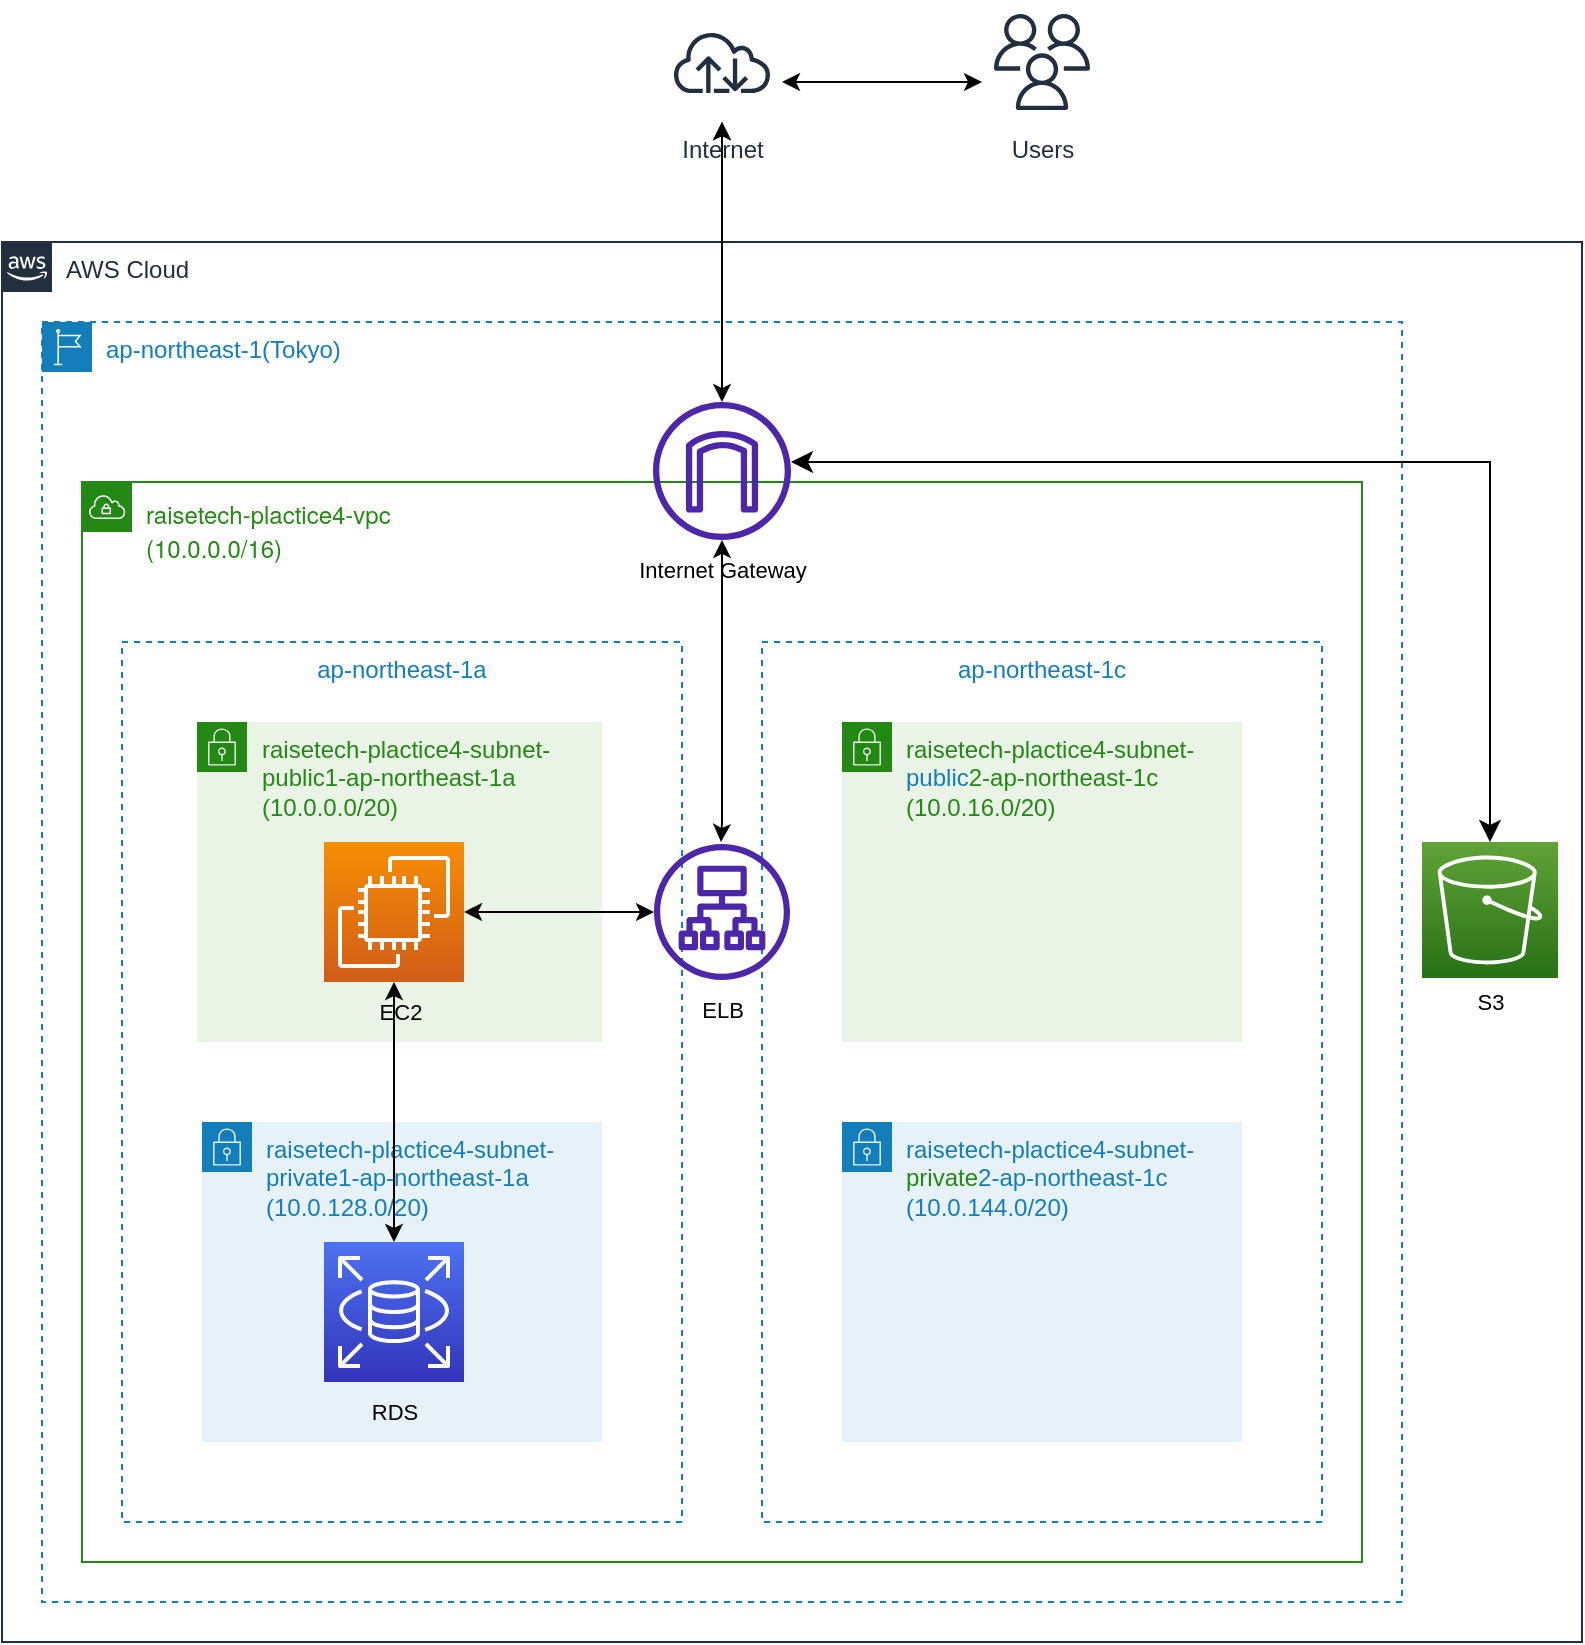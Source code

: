 <mxfile version="20.8.23" type="github"><diagram id="Oy1z0vKiiNwIBGVkZgbe" name="ページ1"><mxGraphModel dx="954" dy="616" grid="1" gridSize="10" guides="1" tooltips="1" connect="1" arrows="1" fold="1" page="1" pageScale="1" pageWidth="827" pageHeight="1169" math="0" shadow="0"><root><mxCell id="0"/><mxCell id="1" parent="0"/><mxCell id="emHZ0ayzDIQ8x28v6bJh-1" value="AWS Cloud" style="points=[[0,0],[0.25,0],[0.5,0],[0.75,0],[1,0],[1,0.25],[1,0.5],[1,0.75],[1,1],[0.75,1],[0.5,1],[0.25,1],[0,1],[0,0.75],[0,0.5],[0,0.25]];outlineConnect=0;gradientColor=none;html=1;whiteSpace=wrap;fontSize=12;fontStyle=0;container=1;pointerEvents=0;collapsible=0;recursiveResize=0;shape=mxgraph.aws4.group;grIcon=mxgraph.aws4.group_aws_cloud_alt;strokeColor=#232F3E;fillColor=none;verticalAlign=top;align=left;spacingLeft=30;fontColor=#232F3E;dashed=0;" parent="1" vertex="1"><mxGeometry x="40" y="200" width="790" height="700" as="geometry"/></mxCell><mxCell id="emHZ0ayzDIQ8x28v6bJh-2" value="ap-northeast-1(Tokyo)" style="points=[[0,0],[0.25,0],[0.5,0],[0.75,0],[1,0],[1,0.25],[1,0.5],[1,0.75],[1,1],[0.75,1],[0.5,1],[0.25,1],[0,1],[0,0.75],[0,0.5],[0,0.25]];outlineConnect=0;gradientColor=none;html=1;whiteSpace=wrap;fontSize=12;fontStyle=0;container=1;pointerEvents=0;collapsible=0;recursiveResize=0;shape=mxgraph.aws4.group;grIcon=mxgraph.aws4.group_region;strokeColor=#147EBA;fillColor=none;verticalAlign=top;align=left;spacingLeft=30;fontColor=#147EBA;dashed=1;" parent="emHZ0ayzDIQ8x28v6bJh-1" vertex="1"><mxGeometry x="20" y="40" width="680" height="640" as="geometry"/></mxCell><mxCell id="emHZ0ayzDIQ8x28v6bJh-3" value="&lt;p style=&quot;margin: 0px; font-variant-numeric: normal; font-variant-east-asian: normal; font-stretch: normal; line-height: normal; font-family: &amp;quot;Helvetica Neue&amp;quot;;&quot; class=&quot;p1&quot;&gt;&lt;font color=&quot;#248814&quot;&gt;raisetech-plactice4-vpc&lt;/font&gt;&lt;/p&gt;&lt;p style=&quot;margin: 0px; font-variant-numeric: normal; font-variant-east-asian: normal; font-stretch: normal; line-height: normal; font-family: &amp;quot;Helvetica Neue&amp;quot;;&quot; class=&quot;p1&quot;&gt;&lt;font color=&quot;#248814&quot;&gt;(10.0.0.0/16)&lt;/font&gt;&lt;/p&gt;" style="points=[[0,0],[0.25,0],[0.5,0],[0.75,0],[1,0],[1,0.25],[1,0.5],[1,0.75],[1,1],[0.75,1],[0.5,1],[0.25,1],[0,1],[0,0.75],[0,0.5],[0,0.25]];outlineConnect=0;gradientColor=none;html=1;whiteSpace=wrap;fontSize=12;fontStyle=0;container=1;pointerEvents=0;collapsible=0;recursiveResize=0;shape=mxgraph.aws4.group;grIcon=mxgraph.aws4.group_vpc;strokeColor=#248814;fillColor=none;verticalAlign=top;align=left;spacingLeft=30;fontColor=#AAB7B8;dashed=0;" parent="emHZ0ayzDIQ8x28v6bJh-2" vertex="1"><mxGeometry x="20" y="80" width="640" height="540" as="geometry"/></mxCell><mxCell id="emHZ0ayzDIQ8x28v6bJh-4" value="raisetech-plactice4-subnet-private1-ap-northeast-1a&lt;br&gt;(10.0.128.0/20)" style="points=[[0,0],[0.25,0],[0.5,0],[0.75,0],[1,0],[1,0.25],[1,0.5],[1,0.75],[1,1],[0.75,1],[0.5,1],[0.25,1],[0,1],[0,0.75],[0,0.5],[0,0.25]];outlineConnect=0;gradientColor=none;html=1;whiteSpace=wrap;fontSize=12;fontStyle=0;container=1;pointerEvents=0;collapsible=0;recursiveResize=0;shape=mxgraph.aws4.group;grIcon=mxgraph.aws4.group_security_group;grStroke=0;strokeColor=#147EBA;fillColor=#E6F2F8;verticalAlign=top;align=left;spacingLeft=30;fontColor=#147EBA;dashed=0;" parent="emHZ0ayzDIQ8x28v6bJh-3" vertex="1"><mxGeometry x="60" y="320" width="200" height="160" as="geometry"/></mxCell><mxCell id="emHZ0ayzDIQ8x28v6bJh-5" value="ap-northeast-1c" style="fillColor=none;strokeColor=#147EBA;dashed=1;verticalAlign=top;fontStyle=0;fontColor=#147EBA;" parent="emHZ0ayzDIQ8x28v6bJh-3" vertex="1"><mxGeometry x="340" y="80" width="280" height="440" as="geometry"/></mxCell><mxCell id="emHZ0ayzDIQ8x28v6bJh-6" value="ap-northeast-1a" style="fillColor=none;strokeColor=#147EBA;dashed=1;verticalAlign=top;fontStyle=0;fontColor=#147EBA;" parent="emHZ0ayzDIQ8x28v6bJh-3" vertex="1"><mxGeometry x="20" y="80" width="280" height="440" as="geometry"/></mxCell><mxCell id="emHZ0ayzDIQ8x28v6bJh-7" value="raisetech-plactice4-subnet-public1-ap-northeast-1a&lt;br&gt;(10.0.0.0/20)" style="points=[[0,0],[0.25,0],[0.5,0],[0.75,0],[1,0],[1,0.25],[1,0.5],[1,0.75],[1,1],[0.75,1],[0.5,1],[0.25,1],[0,1],[0,0.75],[0,0.5],[0,0.25]];outlineConnect=0;gradientColor=none;html=1;whiteSpace=wrap;fontSize=12;fontStyle=0;container=1;pointerEvents=0;collapsible=0;recursiveResize=0;shape=mxgraph.aws4.group;grIcon=mxgraph.aws4.group_security_group;grStroke=0;strokeColor=#248814;fillColor=#E9F3E6;verticalAlign=top;align=left;spacingLeft=30;fontColor=#248814;dashed=0;" parent="emHZ0ayzDIQ8x28v6bJh-3" vertex="1"><mxGeometry x="57.5" y="120" width="202.5" height="160" as="geometry"/></mxCell><mxCell id="emHZ0ayzDIQ8x28v6bJh-9" value="" style="sketch=0;points=[[0,0,0],[0.25,0,0],[0.5,0,0],[0.75,0,0],[1,0,0],[0,1,0],[0.25,1,0],[0.5,1,0],[0.75,1,0],[1,1,0],[0,0.25,0],[0,0.5,0],[0,0.75,0],[1,0.25,0],[1,0.5,0],[1,0.75,0]];outlineConnect=0;fontColor=#232F3E;gradientColor=#4D72F3;gradientDirection=north;fillColor=#3334B9;strokeColor=#ffffff;dashed=0;verticalLabelPosition=bottom;verticalAlign=top;align=center;html=1;fontSize=12;fontStyle=0;aspect=fixed;shape=mxgraph.aws4.resourceIcon;resIcon=mxgraph.aws4.rds;" parent="emHZ0ayzDIQ8x28v6bJh-3" vertex="1"><mxGeometry x="121" y="380" width="70" height="70" as="geometry"/></mxCell><mxCell id="emHZ0ayzDIQ8x28v6bJh-10" value="" style="sketch=0;points=[[0,0,0],[0.25,0,0],[0.5,0,0],[0.75,0,0],[1,0,0],[0,1,0],[0.25,1,0],[0.5,1,0],[0.75,1,0],[1,1,0],[0,0.25,0],[0,0.5,0],[0,0.75,0],[1,0.25,0],[1,0.5,0],[1,0.75,0]];outlineConnect=0;fontColor=#232F3E;gradientColor=#F78E04;gradientDirection=north;fillColor=#D05C17;strokeColor=#ffffff;dashed=0;verticalLabelPosition=bottom;verticalAlign=top;align=center;html=1;fontSize=12;fontStyle=0;aspect=fixed;shape=mxgraph.aws4.resourceIcon;resIcon=mxgraph.aws4.ec2;" parent="emHZ0ayzDIQ8x28v6bJh-3" vertex="1"><mxGeometry x="121" y="180" width="70" height="70" as="geometry"/></mxCell><mxCell id="emHZ0ayzDIQ8x28v6bJh-11" value="raisetech-plactice4-subnet-&lt;span style=&quot;color: rgb(20, 126, 186);&quot;&gt;public&lt;/span&gt;2-ap-northeast-1c&lt;br&gt;(10.0.16.0/20)" style="points=[[0,0],[0.25,0],[0.5,0],[0.75,0],[1,0],[1,0.25],[1,0.5],[1,0.75],[1,1],[0.75,1],[0.5,1],[0.25,1],[0,1],[0,0.75],[0,0.5],[0,0.25]];outlineConnect=0;gradientColor=none;html=1;whiteSpace=wrap;fontSize=12;fontStyle=0;container=1;pointerEvents=0;collapsible=0;recursiveResize=0;shape=mxgraph.aws4.group;grIcon=mxgraph.aws4.group_security_group;grStroke=0;strokeColor=#248814;fillColor=#E9F3E6;verticalAlign=top;align=left;spacingLeft=30;fontColor=#248814;dashed=0;" parent="emHZ0ayzDIQ8x28v6bJh-3" vertex="1"><mxGeometry x="380" y="120" width="200" height="160" as="geometry"/></mxCell><mxCell id="emHZ0ayzDIQ8x28v6bJh-12" value="raisetech-plactice4-subnet-&lt;span style=&quot;color: rgb(36, 136, 20);&quot;&gt;private&lt;/span&gt;2-ap-northeast-1c&lt;br&gt;(10.0.144.0/20)" style="points=[[0,0],[0.25,0],[0.5,0],[0.75,0],[1,0],[1,0.25],[1,0.5],[1,0.75],[1,1],[0.75,1],[0.5,1],[0.25,1],[0,1],[0,0.75],[0,0.5],[0,0.25]];outlineConnect=0;gradientColor=none;html=1;whiteSpace=wrap;fontSize=12;fontStyle=0;container=1;pointerEvents=0;collapsible=0;recursiveResize=0;shape=mxgraph.aws4.group;grIcon=mxgraph.aws4.group_security_group;grStroke=0;strokeColor=#147EBA;fillColor=#E6F2F8;verticalAlign=top;align=left;spacingLeft=30;fontColor=#147EBA;dashed=0;" parent="emHZ0ayzDIQ8x28v6bJh-3" vertex="1"><mxGeometry x="380" y="320" width="200" height="160" as="geometry"/></mxCell><mxCell id="emHZ0ayzDIQ8x28v6bJh-13" value="" style="endArrow=classic;startArrow=classic;html=1;rounded=0;fontColor=#248814;entryX=0.5;entryY=1;entryDx=0;entryDy=0;entryPerimeter=0;" parent="emHZ0ayzDIQ8x28v6bJh-3" source="emHZ0ayzDIQ8x28v6bJh-9" target="emHZ0ayzDIQ8x28v6bJh-10" edge="1"><mxGeometry width="50" height="50" relative="1" as="geometry"><mxPoint x="110" y="305" as="sourcePoint"/><mxPoint x="156" y="260" as="targetPoint"/></mxGeometry></mxCell><mxCell id="t6OXs4AfwnVpMfjVMFuf-5" value="" style="sketch=0;outlineConnect=0;fontColor=#232F3E;gradientColor=none;fillColor=#4D27AA;strokeColor=none;dashed=0;verticalLabelPosition=bottom;verticalAlign=top;align=center;html=1;fontSize=12;fontStyle=0;aspect=fixed;pointerEvents=1;shape=mxgraph.aws4.application_load_balancer;hachureGap=4;jiggle=2;curveFitting=1;fontFamily=Architects Daughter;fontSource=https%3A%2F%2Ffonts.googleapis.com%2Fcss%3Ffamily%3DArchitects%2BDaughter;" parent="emHZ0ayzDIQ8x28v6bJh-3" vertex="1"><mxGeometry x="286" y="181" width="68" height="68" as="geometry"/></mxCell><mxCell id="t6OXs4AfwnVpMfjVMFuf-7" value="" style="endArrow=classic;startArrow=classic;html=1;rounded=0;fontColor=#248814;" parent="emHZ0ayzDIQ8x28v6bJh-3" target="emHZ0ayzDIQ8x28v6bJh-14" edge="1"><mxGeometry width="50" height="50" relative="1" as="geometry"><mxPoint x="319.5" y="180" as="sourcePoint"/><mxPoint x="319.5" y="50" as="targetPoint"/><Array as="points"><mxPoint x="320" y="170"/><mxPoint x="320" y="140"/></Array></mxGeometry></mxCell><mxCell id="t6OXs4AfwnVpMfjVMFuf-9" value="" style="endArrow=classic;startArrow=classic;html=1;rounded=0;fontColor=#248814;entryX=1;entryY=0.5;entryDx=0;entryDy=0;entryPerimeter=0;" parent="emHZ0ayzDIQ8x28v6bJh-3" source="t6OXs4AfwnVpMfjVMFuf-5" target="emHZ0ayzDIQ8x28v6bJh-10" edge="1"><mxGeometry width="50" height="50" relative="1" as="geometry"><mxPoint x="176" y="400" as="sourcePoint"/><mxPoint x="176" y="270" as="targetPoint"/></mxGeometry></mxCell><mxCell id="pHbFeNXKBRzrq6ax7XMt-1" value="&lt;font style=&quot;font-size: 11px;&quot;&gt;ELB&lt;/font&gt;" style="text;html=1;align=center;verticalAlign=middle;resizable=0;points=[];autosize=1;strokeColor=none;fillColor=none;" vertex="1" parent="emHZ0ayzDIQ8x28v6bJh-3"><mxGeometry x="300" y="249" width="40" height="30" as="geometry"/></mxCell><mxCell id="pHbFeNXKBRzrq6ax7XMt-3" value="&lt;font style=&quot;font-size: 11px;&quot;&gt;RDS&lt;/font&gt;" style="text;html=1;align=center;verticalAlign=middle;resizable=0;points=[];autosize=1;strokeColor=none;fillColor=none;fontSize=12;" vertex="1" parent="emHZ0ayzDIQ8x28v6bJh-3"><mxGeometry x="131" y="450" width="50" height="30" as="geometry"/></mxCell><mxCell id="pHbFeNXKBRzrq6ax7XMt-5" value="EC2" style="text;html=1;align=center;verticalAlign=middle;resizable=0;points=[];autosize=1;strokeColor=none;fillColor=none;fontSize=11;" vertex="1" parent="emHZ0ayzDIQ8x28v6bJh-3"><mxGeometry x="138.75" y="250" width="40" height="30" as="geometry"/></mxCell><mxCell id="emHZ0ayzDIQ8x28v6bJh-14" value="" style="sketch=0;outlineConnect=0;fontColor=#232F3E;gradientColor=none;fillColor=#4D27AA;strokeColor=none;dashed=0;verticalLabelPosition=bottom;verticalAlign=top;align=center;html=1;fontSize=12;fontStyle=0;aspect=fixed;pointerEvents=1;shape=mxgraph.aws4.internet_gateway;" parent="emHZ0ayzDIQ8x28v6bJh-2" vertex="1"><mxGeometry x="305.5" y="40" width="69" height="69" as="geometry"/></mxCell><mxCell id="pHbFeNXKBRzrq6ax7XMt-4" value="Internet Gateway" style="text;html=1;align=center;verticalAlign=middle;resizable=0;points=[];autosize=1;strokeColor=none;fillColor=none;fontSize=11;" vertex="1" parent="emHZ0ayzDIQ8x28v6bJh-2"><mxGeometry x="285" y="109" width="110" height="30" as="geometry"/></mxCell><mxCell id="t6OXs4AfwnVpMfjVMFuf-1" value="" style="sketch=0;points=[[0,0,0],[0.25,0,0],[0.5,0,0],[0.75,0,0],[1,0,0],[0,1,0],[0.25,1,0],[0.5,1,0],[0.75,1,0],[1,1,0],[0,0.25,0],[0,0.5,0],[0,0.75,0],[1,0.25,0],[1,0.5,0],[1,0.75,0]];outlineConnect=0;fontColor=#232F3E;gradientColor=#60A337;gradientDirection=north;fillColor=#277116;strokeColor=#ffffff;dashed=0;verticalLabelPosition=bottom;verticalAlign=top;align=center;html=1;fontSize=12;fontStyle=0;aspect=fixed;shape=mxgraph.aws4.resourceIcon;resIcon=mxgraph.aws4.s3;hachureGap=4;jiggle=2;curveFitting=1;fontFamily=Architects Daughter;fontSource=https%3A%2F%2Ffonts.googleapis.com%2Fcss%3Ffamily%3DArchitects%2BDaughter;" parent="emHZ0ayzDIQ8x28v6bJh-1" vertex="1"><mxGeometry x="710" y="300" width="68" height="68" as="geometry"/></mxCell><mxCell id="mFCdaIwq2XjKB20qzGMQ-1" style="edgeStyle=none;curved=1;rounded=0;orthogonalLoop=1;jettySize=auto;html=1;exitX=0.5;exitY=0;exitDx=0;exitDy=0;exitPerimeter=0;fontSize=12;startSize=8;endSize=8;" parent="emHZ0ayzDIQ8x28v6bJh-1" source="t6OXs4AfwnVpMfjVMFuf-1" target="t6OXs4AfwnVpMfjVMFuf-1" edge="1"><mxGeometry relative="1" as="geometry"/></mxCell><mxCell id="mFCdaIwq2XjKB20qzGMQ-7" value="" style="endArrow=classic;startArrow=classic;html=1;rounded=0;fontSize=12;startSize=8;endSize=8;edgeStyle=orthogonalEdgeStyle;" parent="emHZ0ayzDIQ8x28v6bJh-1" source="t6OXs4AfwnVpMfjVMFuf-1" target="emHZ0ayzDIQ8x28v6bJh-14" edge="1"><mxGeometry width="50" height="50" relative="1" as="geometry"><mxPoint x="710" y="140" as="sourcePoint"/><mxPoint x="760" y="90" as="targetPoint"/><Array as="points"><mxPoint x="744" y="110"/></Array></mxGeometry></mxCell><mxCell id="pHbFeNXKBRzrq6ax7XMt-2" value="&lt;font style=&quot;font-size: 11px;&quot;&gt;S3&lt;/font&gt;" style="text;html=1;align=center;verticalAlign=middle;resizable=0;points=[];autosize=1;strokeColor=none;fillColor=none;fontSize=12;" vertex="1" parent="emHZ0ayzDIQ8x28v6bJh-1"><mxGeometry x="724" y="365" width="40" height="30" as="geometry"/></mxCell><mxCell id="emHZ0ayzDIQ8x28v6bJh-15" value="Internet" style="sketch=0;outlineConnect=0;fontColor=#232F3E;gradientColor=none;strokeColor=#232F3E;fillColor=#ffffff;dashed=0;verticalLabelPosition=bottom;verticalAlign=top;align=center;html=1;fontSize=12;fontStyle=0;aspect=fixed;shape=mxgraph.aws4.resourceIcon;resIcon=mxgraph.aws4.internet;" parent="1" vertex="1"><mxGeometry x="370" y="80" width="60" height="60" as="geometry"/></mxCell><mxCell id="emHZ0ayzDIQ8x28v6bJh-16" value="Users" style="sketch=0;outlineConnect=0;fontColor=#232F3E;gradientColor=none;strokeColor=#232F3E;fillColor=#ffffff;dashed=0;verticalLabelPosition=bottom;verticalAlign=top;align=center;html=1;fontSize=12;fontStyle=0;aspect=fixed;shape=mxgraph.aws4.resourceIcon;resIcon=mxgraph.aws4.users;" parent="1" vertex="1"><mxGeometry x="530" y="80" width="60" height="60" as="geometry"/></mxCell><mxCell id="emHZ0ayzDIQ8x28v6bJh-17" value="" style="endArrow=classic;startArrow=classic;html=1;rounded=0;fontColor=#248814;" parent="1" edge="1"><mxGeometry width="50" height="50" relative="1" as="geometry"><mxPoint x="430" y="120" as="sourcePoint"/><mxPoint x="530" y="120" as="targetPoint"/></mxGeometry></mxCell><mxCell id="emHZ0ayzDIQ8x28v6bJh-18" value="" style="endArrow=classic;startArrow=classic;html=1;rounded=0;fontColor=#248814;" parent="1" target="emHZ0ayzDIQ8x28v6bJh-15" edge="1" source="emHZ0ayzDIQ8x28v6bJh-14"><mxGeometry width="50" height="50" relative="1" as="geometry"><mxPoint x="400" y="270" as="sourcePoint"/><mxPoint x="410" y="390" as="targetPoint"/></mxGeometry></mxCell><mxCell id="emHZ0ayzDIQ8x28v6bJh-19" value="" style="edgeStyle=orthogonalEdgeStyle;rounded=0;orthogonalLoop=1;jettySize=auto;html=1;fontColor=#248814;" parent="1" source="emHZ0ayzDIQ8x28v6bJh-2" target="emHZ0ayzDIQ8x28v6bJh-15" edge="1"><mxGeometry relative="1" as="geometry"/></mxCell></root></mxGraphModel></diagram></mxfile>